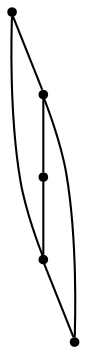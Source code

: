 graph {
  node [shape=point,comment="{\"directed\":false,\"doi\":\"10.1007/978-3-031-49275-4_3\",\"figure\":\"5 (2)\"}"]

  v0 [pos="1030.1682941620345,775.8441834948665"]
  v1 [pos="862.0081512641697,944.0022654791234"]
  v2 [pos="862.0081512641697,1112.1602838757417"]
  v3 [pos="1030.1682941620345,944.0023290667617"]
  v4 [pos="1030.1682941620345,1112.1603474633803"]

  v0 -- v1 [id="-1",pos="1030.1682941620345,775.8441834948665 862.0081512641697,944.0022654791234 862.0081512641697,944.0022654791234 862.0081512641697,944.0022654791234"]
  v2 -- v4 [id="-2",pos="862.0081512641697,1112.1602838757417 1030.1682941620345,1112.1603474633803 1030.1682941620345,1112.1603474633803 1030.1682941620345,1112.1603474633803"]
  v2 -- v3 [id="-3",pos="862.0081512641697,1112.1602838757417 1030.1682941620345,944.0023290667617 1030.1682941620345,944.0023290667617 1030.1682941620345,944.0023290667617"]
  v1 -- v4 [id="-4",pos="862.0081512641697,944.0022654791234 1030.1682941620345,1112.1603474633803 1030.1682941620345,1112.1603474633803 1030.1682941620345,1112.1603474633803"]
  v3 -- v1 [id="-5",pos="1030.1682941620345,944.0023290667617 862.0081512641697,944.0022654791234 862.0081512641697,944.0022654791234 862.0081512641697,944.0022654791234"]
  v0 -- v2 [id="-6",pos="1030.1682941620345,775.8441834948665 862.0081512641697,1112.1602838757417 862.0081512641697,1112.1602838757417 862.0081512641697,1112.1602838757417"]
}